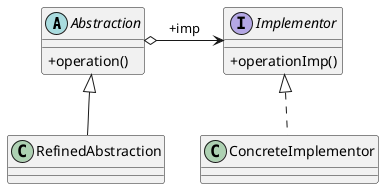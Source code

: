 @startuml
skinparam classAttributeIconSize 0

abstract class Abstraction {
    +operation()
}
interface Implementor {
    +operationImp()
}
class RefinedAbstraction
class ConcreteImplementor


RefinedAbstraction -up-|> Abstraction
ConcreteImplementor .up.|> Implementor

Abstraction o-right-> Implementor : +imp

@enduml